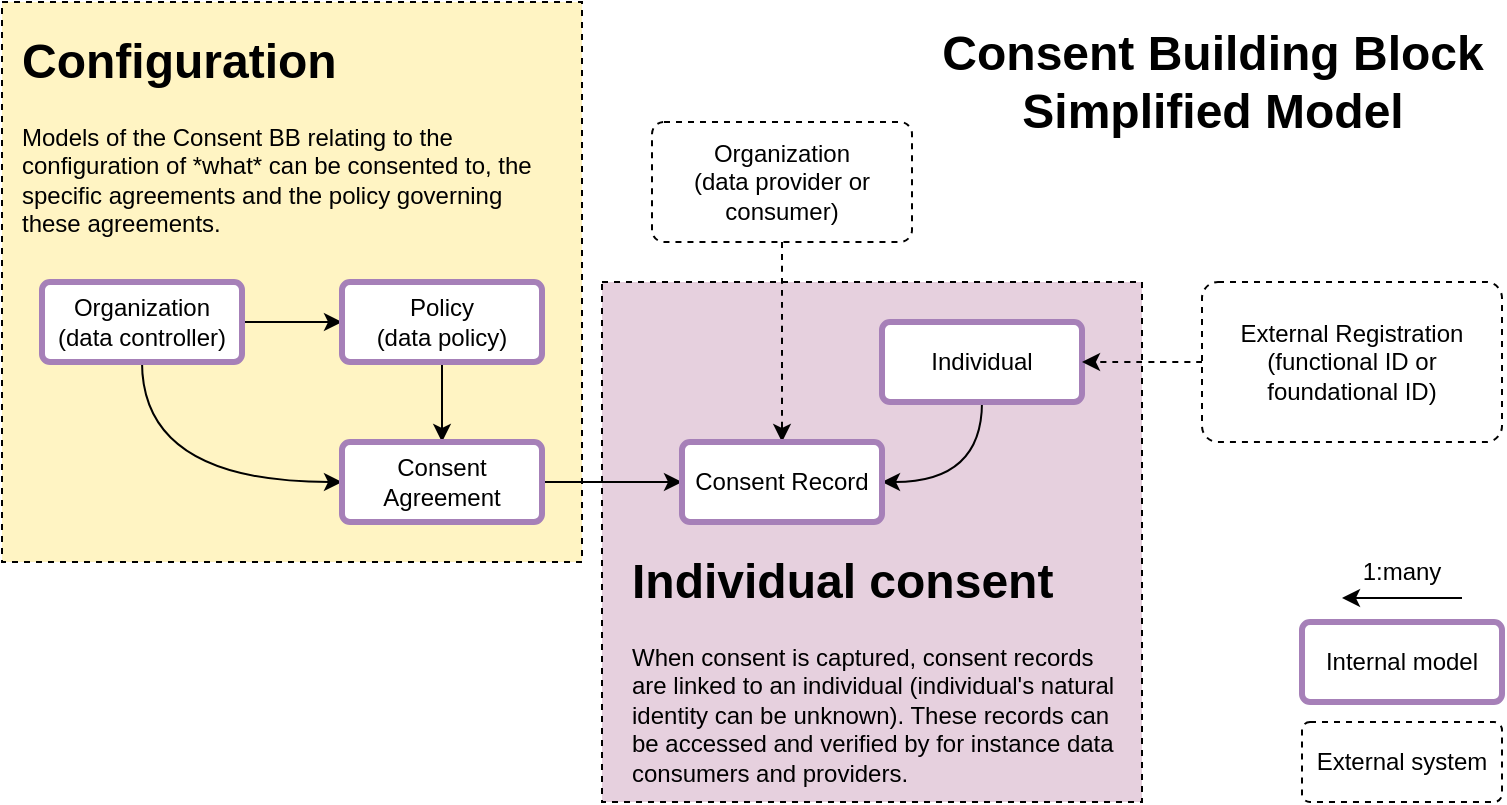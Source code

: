 <mxfile version="21.0.1" type="device"><diagram id="R2lEEEUBdFMjLlhIrx00" name="Page-1"><mxGraphModel dx="1120" dy="656" grid="1" gridSize="10" guides="1" tooltips="1" connect="1" arrows="1" fold="1" page="1" pageScale="1" pageWidth="850" pageHeight="1100" math="0" shadow="0" extFonts="Permanent Marker^https://fonts.googleapis.com/css?family=Permanent+Marker"><root><mxCell id="0"/><mxCell id="1" parent="0"/><mxCell id="GybCl5w8vhItavz9TYpU-22" value="" style="rounded=0;whiteSpace=wrap;html=1;dashed=1;strokeColor=#000000;strokeWidth=1;fillColor=#E6D0DE;" parent="1" vertex="1"><mxGeometry x="330" y="260" width="270" height="260" as="geometry"/></mxCell><mxCell id="GybCl5w8vhItavz9TYpU-20" value="" style="rounded=0;whiteSpace=wrap;html=1;dashed=1;strokeColor=#000000;strokeWidth=1;fillColor=#FFF4C3;" parent="1" vertex="1"><mxGeometry x="30" y="120" width="290" height="280" as="geometry"/></mxCell><mxCell id="GybCl5w8vhItavz9TYpU-8" style="edgeStyle=orthogonalEdgeStyle;rounded=0;orthogonalLoop=1;jettySize=auto;html=1;entryX=0;entryY=0.5;entryDx=0;entryDy=0;" parent="1" source="GybCl5w8vhItavz9TYpU-1" target="GybCl5w8vhItavz9TYpU-2" edge="1"><mxGeometry relative="1" as="geometry"/></mxCell><mxCell id="GybCl5w8vhItavz9TYpU-13" style="edgeStyle=orthogonalEdgeStyle;curved=1;rounded=0;orthogonalLoop=1;jettySize=auto;html=1;exitX=0.5;exitY=1;exitDx=0;exitDy=0;entryX=0;entryY=0.5;entryDx=0;entryDy=0;" parent="1" source="GybCl5w8vhItavz9TYpU-1" target="GybCl5w8vhItavz9TYpU-3" edge="1"><mxGeometry relative="1" as="geometry"><mxPoint x="120" y="350" as="targetPoint"/></mxGeometry></mxCell><mxCell id="GybCl5w8vhItavz9TYpU-1" value="Organization&lt;br&gt;(data controller)" style="rounded=1;arcSize=10;whiteSpace=wrap;html=1;align=center;strokeWidth=3;strokeColor=#A680B8;" parent="1" vertex="1"><mxGeometry x="50" y="260" width="100" height="40" as="geometry"/></mxCell><mxCell id="GybCl5w8vhItavz9TYpU-10" style="edgeStyle=orthogonalEdgeStyle;rounded=0;orthogonalLoop=1;jettySize=auto;html=1;entryX=0.5;entryY=0;entryDx=0;entryDy=0;curved=1;" parent="1" source="GybCl5w8vhItavz9TYpU-2" target="GybCl5w8vhItavz9TYpU-3" edge="1"><mxGeometry relative="1" as="geometry"/></mxCell><mxCell id="GybCl5w8vhItavz9TYpU-2" value="Policy&lt;br&gt;(data policy)" style="rounded=1;arcSize=10;whiteSpace=wrap;html=1;align=center;strokeWidth=3;strokeColor=#A680B8;" parent="1" vertex="1"><mxGeometry x="200" y="260" width="100" height="40" as="geometry"/></mxCell><mxCell id="GybCl5w8vhItavz9TYpU-14" style="edgeStyle=orthogonalEdgeStyle;curved=1;rounded=0;orthogonalLoop=1;jettySize=auto;html=1;exitX=1;exitY=0.5;exitDx=0;exitDy=0;entryX=0;entryY=0.5;entryDx=0;entryDy=0;" parent="1" source="GybCl5w8vhItavz9TYpU-3" target="GybCl5w8vhItavz9TYpU-6" edge="1"><mxGeometry relative="1" as="geometry"/></mxCell><mxCell id="GybCl5w8vhItavz9TYpU-3" value="Consent Agreement" style="rounded=1;arcSize=10;whiteSpace=wrap;html=1;align=center;strokeWidth=3;strokeColor=#A680B8;" parent="1" vertex="1"><mxGeometry x="200" y="340" width="100" height="40" as="geometry"/></mxCell><mxCell id="GybCl5w8vhItavz9TYpU-17" style="edgeStyle=orthogonalEdgeStyle;curved=1;rounded=0;orthogonalLoop=1;jettySize=auto;html=1;exitX=0.5;exitY=1;exitDx=0;exitDy=0;entryX=0.5;entryY=0;entryDx=0;entryDy=0;dashed=1;" parent="1" source="GybCl5w8vhItavz9TYpU-4" target="GybCl5w8vhItavz9TYpU-6" edge="1"><mxGeometry relative="1" as="geometry"/></mxCell><mxCell id="GybCl5w8vhItavz9TYpU-4" value="Organization&lt;br&gt;(data provider or consumer)" style="rounded=1;arcSize=10;whiteSpace=wrap;html=1;align=center;dashed=1;" parent="1" vertex="1"><mxGeometry x="355" y="180" width="130" height="60" as="geometry"/></mxCell><mxCell id="GybCl5w8vhItavz9TYpU-15" style="edgeStyle=orthogonalEdgeStyle;curved=1;rounded=0;orthogonalLoop=1;jettySize=auto;html=1;exitX=0.5;exitY=1;exitDx=0;exitDy=0;entryX=1;entryY=0.5;entryDx=0;entryDy=0;" parent="1" source="GybCl5w8vhItavz9TYpU-5" target="GybCl5w8vhItavz9TYpU-6" edge="1"><mxGeometry relative="1" as="geometry"/></mxCell><mxCell id="GybCl5w8vhItavz9TYpU-5" value="Individual" style="rounded=1;arcSize=10;whiteSpace=wrap;html=1;align=center;strokeWidth=3;strokeColor=#A680B8;" parent="1" vertex="1"><mxGeometry x="470" y="280" width="100" height="40" as="geometry"/></mxCell><mxCell id="GybCl5w8vhItavz9TYpU-6" value="Consent Record" style="rounded=1;arcSize=10;whiteSpace=wrap;html=1;align=center;strokeWidth=3;strokeColor=#A680B8;" parent="1" vertex="1"><mxGeometry x="370" y="340" width="100" height="40" as="geometry"/></mxCell><mxCell id="GybCl5w8vhItavz9TYpU-16" style="edgeStyle=orthogonalEdgeStyle;curved=1;rounded=0;orthogonalLoop=1;jettySize=auto;html=1;exitX=0;exitY=0.5;exitDx=0;exitDy=0;entryX=1;entryY=0.5;entryDx=0;entryDy=0;dashed=1;" parent="1" source="GybCl5w8vhItavz9TYpU-7" target="GybCl5w8vhItavz9TYpU-5" edge="1"><mxGeometry relative="1" as="geometry"/></mxCell><mxCell id="GybCl5w8vhItavz9TYpU-7" value="External Registration&lt;br&gt;(functional ID or foundational ID)" style="rounded=1;arcSize=10;whiteSpace=wrap;html=1;align=center;dashed=1;" parent="1" vertex="1"><mxGeometry x="630" y="260" width="150" height="80" as="geometry"/></mxCell><mxCell id="GybCl5w8vhItavz9TYpU-18" value="&lt;div&gt;External system&lt;/div&gt;" style="rounded=1;arcSize=10;whiteSpace=wrap;html=1;align=center;dashed=1;strokeColor=#000000;strokeWidth=1;" parent="1" vertex="1"><mxGeometry x="680" y="480" width="100" height="40" as="geometry"/></mxCell><mxCell id="GybCl5w8vhItavz9TYpU-19" value="Internal model" style="rounded=1;arcSize=10;whiteSpace=wrap;html=1;align=center;strokeWidth=3;strokeColor=#A680B8;" parent="1" vertex="1"><mxGeometry x="680" y="430" width="100" height="40" as="geometry"/></mxCell><mxCell id="GybCl5w8vhItavz9TYpU-21" value="&lt;h1&gt;Configuration&lt;/h1&gt;&lt;p&gt;Models of the Consent BB relating to the configuration of *what* can be consented to, the specific agreements and the policy governing these agreements.&lt;br&gt;&lt;/p&gt;" style="text;html=1;strokeColor=none;fillColor=none;spacing=5;spacingTop=-20;whiteSpace=wrap;overflow=hidden;rounded=0;dashed=1;" parent="1" vertex="1"><mxGeometry x="35" y="130" width="280" height="120" as="geometry"/></mxCell><mxCell id="GybCl5w8vhItavz9TYpU-23" value="&lt;h1&gt;Individual consent&lt;br&gt;&lt;/h1&gt;&lt;p&gt;When consent is captured, consent records are linked to an individual (individual's natural identity can be unknown). These records can be accessed and verified by for instance data consumers and providers.&lt;br&gt;&lt;/p&gt;" style="text;html=1;strokeColor=none;fillColor=none;spacing=5;spacingTop=-20;whiteSpace=wrap;overflow=hidden;rounded=0;dashed=1;" parent="1" vertex="1"><mxGeometry x="340" y="390" width="250" height="130" as="geometry"/></mxCell><mxCell id="GybCl5w8vhItavz9TYpU-24" value="Consent Building Block&lt;br&gt;Simplified Model" style="text;strokeColor=none;fillColor=none;html=1;fontSize=24;fontStyle=1;verticalAlign=middle;align=center;dashed=1;" parent="1" vertex="1"><mxGeometry x="490" y="130" width="290" height="60" as="geometry"/></mxCell><mxCell id="GybCl5w8vhItavz9TYpU-25" value="" style="endArrow=classic;html=1;rounded=0;curved=1;" parent="1" edge="1"><mxGeometry width="50" height="50" relative="1" as="geometry"><mxPoint x="760" y="418" as="sourcePoint"/><mxPoint x="700" y="418" as="targetPoint"/></mxGeometry></mxCell><mxCell id="GybCl5w8vhItavz9TYpU-26" value="1:many" style="text;html=1;strokeColor=none;fillColor=none;align=center;verticalAlign=middle;whiteSpace=wrap;rounded=0;dashed=1;" parent="1" vertex="1"><mxGeometry x="700" y="390" width="60" height="30" as="geometry"/></mxCell><mxCell id="GybCl5w8vhItavz9TYpU-27" style="edgeStyle=orthogonalEdgeStyle;curved=1;rounded=0;orthogonalLoop=1;jettySize=auto;html=1;exitX=0.5;exitY=1;exitDx=0;exitDy=0;" parent="1" source="GybCl5w8vhItavz9TYpU-26" target="GybCl5w8vhItavz9TYpU-26" edge="1"><mxGeometry relative="1" as="geometry"/></mxCell></root></mxGraphModel></diagram></mxfile>